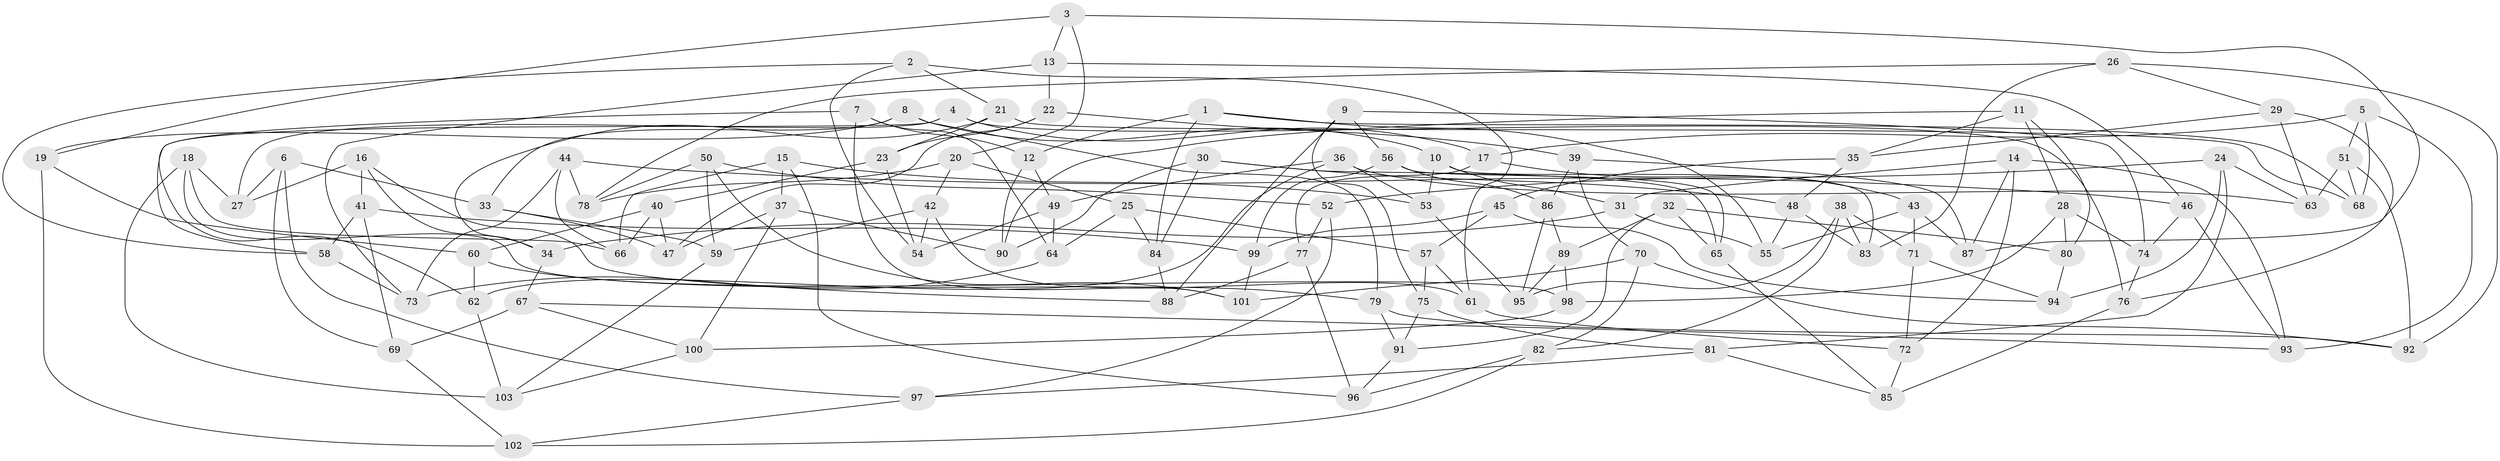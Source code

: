 // Generated by graph-tools (version 1.1) at 2025/11/02/27/25 16:11:49]
// undirected, 103 vertices, 206 edges
graph export_dot {
graph [start="1"]
  node [color=gray90,style=filled];
  1;
  2;
  3;
  4;
  5;
  6;
  7;
  8;
  9;
  10;
  11;
  12;
  13;
  14;
  15;
  16;
  17;
  18;
  19;
  20;
  21;
  22;
  23;
  24;
  25;
  26;
  27;
  28;
  29;
  30;
  31;
  32;
  33;
  34;
  35;
  36;
  37;
  38;
  39;
  40;
  41;
  42;
  43;
  44;
  45;
  46;
  47;
  48;
  49;
  50;
  51;
  52;
  53;
  54;
  55;
  56;
  57;
  58;
  59;
  60;
  61;
  62;
  63;
  64;
  65;
  66;
  67;
  68;
  69;
  70;
  71;
  72;
  73;
  74;
  75;
  76;
  77;
  78;
  79;
  80;
  81;
  82;
  83;
  84;
  85;
  86;
  87;
  88;
  89;
  90;
  91;
  92;
  93;
  94;
  95;
  96;
  97;
  98;
  99;
  100;
  101;
  102;
  103;
  1 -- 55;
  1 -- 84;
  1 -- 68;
  1 -- 12;
  2 -- 58;
  2 -- 21;
  2 -- 61;
  2 -- 54;
  3 -- 13;
  3 -- 20;
  3 -- 87;
  3 -- 19;
  4 -- 27;
  4 -- 58;
  4 -- 76;
  4 -- 17;
  5 -- 93;
  5 -- 51;
  5 -- 68;
  5 -- 17;
  6 -- 33;
  6 -- 27;
  6 -- 69;
  6 -- 97;
  7 -- 64;
  7 -- 12;
  7 -- 101;
  7 -- 62;
  8 -- 79;
  8 -- 33;
  8 -- 19;
  8 -- 10;
  9 -- 56;
  9 -- 75;
  9 -- 88;
  9 -- 74;
  10 -- 31;
  10 -- 53;
  10 -- 83;
  11 -- 80;
  11 -- 90;
  11 -- 28;
  11 -- 35;
  12 -- 49;
  12 -- 90;
  13 -- 73;
  13 -- 22;
  13 -- 46;
  14 -- 87;
  14 -- 72;
  14 -- 31;
  14 -- 93;
  15 -- 37;
  15 -- 53;
  15 -- 66;
  15 -- 96;
  16 -- 34;
  16 -- 88;
  16 -- 41;
  16 -- 27;
  17 -- 77;
  17 -- 43;
  18 -- 98;
  18 -- 27;
  18 -- 103;
  18 -- 66;
  19 -- 102;
  19 -- 60;
  20 -- 25;
  20 -- 78;
  20 -- 42;
  21 -- 23;
  21 -- 34;
  21 -- 68;
  22 -- 23;
  22 -- 39;
  22 -- 47;
  23 -- 40;
  23 -- 54;
  24 -- 63;
  24 -- 94;
  24 -- 52;
  24 -- 81;
  25 -- 57;
  25 -- 64;
  25 -- 84;
  26 -- 83;
  26 -- 92;
  26 -- 78;
  26 -- 29;
  28 -- 80;
  28 -- 98;
  28 -- 74;
  29 -- 35;
  29 -- 76;
  29 -- 63;
  30 -- 65;
  30 -- 84;
  30 -- 90;
  30 -- 48;
  31 -- 55;
  31 -- 34;
  32 -- 65;
  32 -- 80;
  32 -- 89;
  32 -- 91;
  33 -- 59;
  33 -- 47;
  34 -- 67;
  35 -- 48;
  35 -- 45;
  36 -- 62;
  36 -- 53;
  36 -- 63;
  36 -- 49;
  37 -- 90;
  37 -- 100;
  37 -- 47;
  38 -- 95;
  38 -- 71;
  38 -- 83;
  38 -- 82;
  39 -- 86;
  39 -- 70;
  39 -- 87;
  40 -- 66;
  40 -- 47;
  40 -- 60;
  41 -- 99;
  41 -- 69;
  41 -- 58;
  42 -- 61;
  42 -- 54;
  42 -- 59;
  43 -- 71;
  43 -- 55;
  43 -- 87;
  44 -- 66;
  44 -- 78;
  44 -- 73;
  44 -- 46;
  45 -- 94;
  45 -- 99;
  45 -- 57;
  46 -- 93;
  46 -- 74;
  48 -- 83;
  48 -- 55;
  49 -- 54;
  49 -- 64;
  50 -- 78;
  50 -- 52;
  50 -- 101;
  50 -- 59;
  51 -- 68;
  51 -- 92;
  51 -- 63;
  52 -- 97;
  52 -- 77;
  53 -- 95;
  56 -- 99;
  56 -- 65;
  56 -- 86;
  57 -- 61;
  57 -- 75;
  58 -- 73;
  59 -- 103;
  60 -- 62;
  60 -- 79;
  61 -- 72;
  62 -- 103;
  64 -- 73;
  65 -- 85;
  67 -- 100;
  67 -- 69;
  67 -- 93;
  69 -- 102;
  70 -- 92;
  70 -- 101;
  70 -- 82;
  71 -- 72;
  71 -- 94;
  72 -- 85;
  74 -- 76;
  75 -- 91;
  75 -- 81;
  76 -- 85;
  77 -- 96;
  77 -- 88;
  79 -- 91;
  79 -- 92;
  80 -- 94;
  81 -- 85;
  81 -- 97;
  82 -- 96;
  82 -- 102;
  84 -- 88;
  86 -- 89;
  86 -- 95;
  89 -- 98;
  89 -- 95;
  91 -- 96;
  97 -- 102;
  98 -- 100;
  99 -- 101;
  100 -- 103;
}
